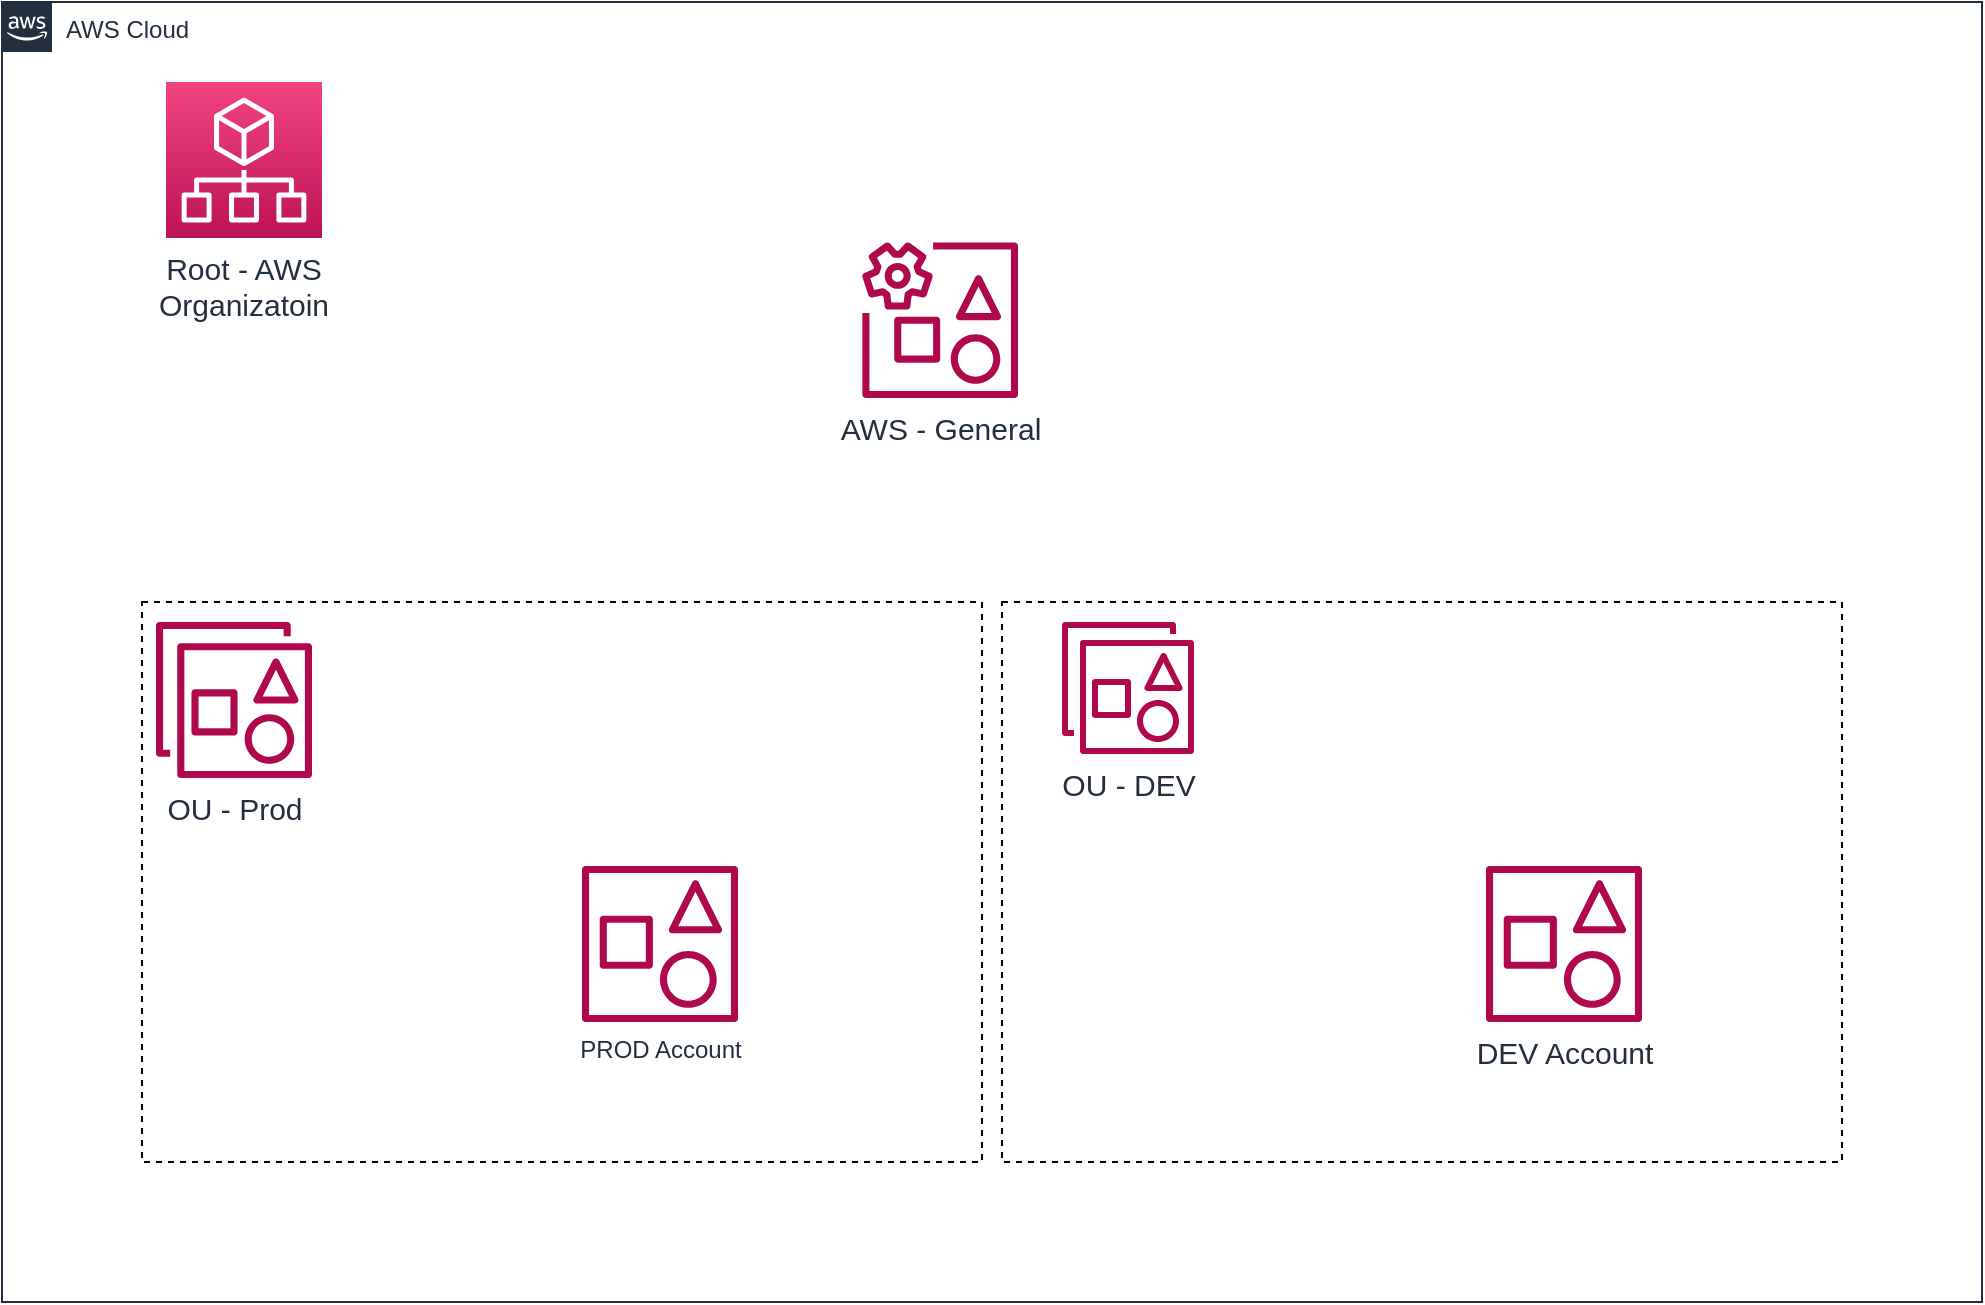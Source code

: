 <mxfile version="20.2.2" type="github">
  <diagram id="Ht1M8jgEwFfnCIfOTk4-" name="Page-1">
    <mxGraphModel dx="1597" dy="15" grid="1" gridSize="10" guides="1" tooltips="1" connect="1" arrows="1" fold="1" page="1" pageScale="1" pageWidth="1169" pageHeight="827" math="0" shadow="0">
      <root>
        <mxCell id="0" />
        <mxCell id="1" parent="0" />
        <mxCell id="UEzPUAAOIrF-is8g5C7q-74" value="AWS Cloud" style="points=[[0,0],[0.25,0],[0.5,0],[0.75,0],[1,0],[1,0.25],[1,0.5],[1,0.75],[1,1],[0.75,1],[0.5,1],[0.25,1],[0,1],[0,0.75],[0,0.5],[0,0.25]];outlineConnect=0;gradientColor=none;html=1;whiteSpace=wrap;fontSize=12;fontStyle=0;shape=mxgraph.aws4.group;grIcon=mxgraph.aws4.group_aws_cloud_alt;strokeColor=#232F3E;fillColor=none;verticalAlign=top;align=left;spacingLeft=30;fontColor=#232F3E;dashed=0;labelBackgroundColor=#ffffff;container=1;pointerEvents=0;collapsible=0;recursiveResize=0;" parent="1" vertex="1">
          <mxGeometry x="120" y="890" width="990" height="650" as="geometry" />
        </mxCell>
        <mxCell id="t4K0Y55auO-sDLN0o55o-1" value="&lt;font style=&quot;font-size: 15px;&quot;&gt;Root - AWS Organizatoin&lt;/font&gt;" style="sketch=0;points=[[0,0,0],[0.25,0,0],[0.5,0,0],[0.75,0,0],[1,0,0],[0,1,0],[0.25,1,0],[0.5,1,0],[0.75,1,0],[1,1,0],[0,0.25,0],[0,0.5,0],[0,0.75,0],[1,0.25,0],[1,0.5,0],[1,0.75,0]];points=[[0,0,0],[0.25,0,0],[0.5,0,0],[0.75,0,0],[1,0,0],[0,1,0],[0.25,1,0],[0.5,1,0],[0.75,1,0],[1,1,0],[0,0.25,0],[0,0.5,0],[0,0.75,0],[1,0.25,0],[1,0.5,0],[1,0.75,0]];outlineConnect=0;fontColor=#232F3E;gradientColor=#F34482;gradientDirection=north;fillColor=#BC1356;strokeColor=#ffffff;dashed=0;verticalLabelPosition=bottom;verticalAlign=top;align=center;html=1;fontSize=12;fontStyle=0;aspect=fixed;shape=mxgraph.aws4.resourceIcon;resIcon=mxgraph.aws4.organizations;labelBackgroundColor=default;labelBorderColor=none;horizontal=1;whiteSpace=wrap;" vertex="1" parent="UEzPUAAOIrF-is8g5C7q-74">
          <mxGeometry x="82" y="40" width="78" height="78" as="geometry" />
        </mxCell>
        <mxCell id="t4K0Y55auO-sDLN0o55o-17" value="" style="rounded=0;whiteSpace=wrap;html=1;fillColor=none;dashed=1;" vertex="1" parent="UEzPUAAOIrF-is8g5C7q-74">
          <mxGeometry x="500" y="300" width="420" height="280" as="geometry" />
        </mxCell>
        <mxCell id="t4K0Y55auO-sDLN0o55o-16" value="" style="rounded=0;whiteSpace=wrap;html=1;fillColor=none;dashed=1;" vertex="1" parent="UEzPUAAOIrF-is8g5C7q-74">
          <mxGeometry x="70" y="300" width="420" height="280" as="geometry" />
        </mxCell>
        <mxCell id="t4K0Y55auO-sDLN0o55o-3" value="PROD Account" style="sketch=0;outlineConnect=0;fontColor=#232F3E;gradientColor=none;fillColor=#B0084D;strokeColor=none;dashed=0;verticalLabelPosition=bottom;verticalAlign=top;align=center;html=1;fontSize=12;fontStyle=0;aspect=fixed;pointerEvents=1;shape=mxgraph.aws4.organizations_account2;labelBackgroundColor=default;labelBorderColor=none;horizontal=1;" vertex="1" parent="UEzPUAAOIrF-is8g5C7q-74">
          <mxGeometry x="290" y="432" width="78" height="78" as="geometry" />
        </mxCell>
        <mxCell id="t4K0Y55auO-sDLN0o55o-6" value="OU - Prod" style="sketch=0;outlineConnect=0;fontColor=#232F3E;gradientColor=none;fillColor=#B0084D;strokeColor=none;dashed=0;verticalLabelPosition=bottom;verticalAlign=top;align=center;html=1;fontSize=15;fontStyle=0;aspect=fixed;pointerEvents=1;shape=mxgraph.aws4.organizations_organizational_unit2;labelBackgroundColor=default;labelBorderColor=none;horizontal=1;" vertex="1" parent="UEzPUAAOIrF-is8g5C7q-74">
          <mxGeometry x="77" y="310" width="78" height="78" as="geometry" />
        </mxCell>
        <mxCell id="t4K0Y55auO-sDLN0o55o-7" value="OU - DEV" style="sketch=0;outlineConnect=0;fontColor=#232F3E;gradientColor=none;fillColor=#B0084D;strokeColor=none;dashed=0;verticalLabelPosition=bottom;verticalAlign=top;align=center;html=1;fontSize=15;fontStyle=0;aspect=fixed;pointerEvents=1;shape=mxgraph.aws4.organizations_organizational_unit2;labelBackgroundColor=default;labelBorderColor=none;horizontal=1;" vertex="1" parent="UEzPUAAOIrF-is8g5C7q-74">
          <mxGeometry x="530" y="310" width="66" height="66" as="geometry" />
        </mxCell>
        <mxCell id="t4K0Y55auO-sDLN0o55o-8" value="DEV Account" style="sketch=0;outlineConnect=0;fontColor=#232F3E;gradientColor=none;fillColor=#B0084D;strokeColor=none;dashed=0;verticalLabelPosition=bottom;verticalAlign=top;align=center;html=1;fontSize=15;fontStyle=0;aspect=fixed;pointerEvents=1;shape=mxgraph.aws4.organizations_account2;labelBorderColor=none;labelBackgroundColor=default;horizontal=1;" vertex="1" parent="UEzPUAAOIrF-is8g5C7q-74">
          <mxGeometry x="742" y="432" width="78" height="78" as="geometry" />
        </mxCell>
        <mxCell id="t4K0Y55auO-sDLN0o55o-5" value="AWS - General" style="sketch=0;outlineConnect=0;fontColor=#232F3E;gradientColor=none;fillColor=#B0084D;strokeColor=none;dashed=0;verticalLabelPosition=bottom;verticalAlign=top;align=center;html=1;fontSize=15;fontStyle=0;aspect=fixed;pointerEvents=1;shape=mxgraph.aws4.organizations_management_account2;labelBackgroundColor=default;labelBorderColor=none;horizontal=1;" vertex="1" parent="UEzPUAAOIrF-is8g5C7q-74">
          <mxGeometry x="430" y="120" width="78" height="78" as="geometry" />
        </mxCell>
      </root>
    </mxGraphModel>
  </diagram>
</mxfile>
